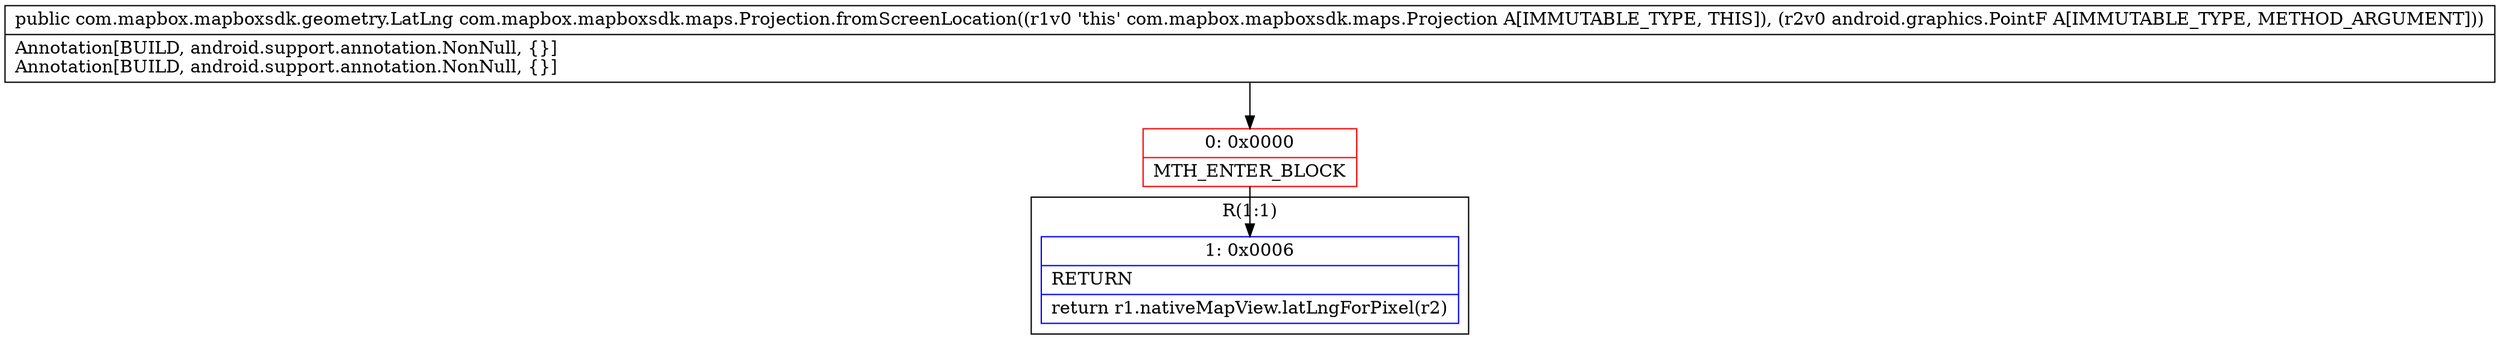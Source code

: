 digraph "CFG forcom.mapbox.mapboxsdk.maps.Projection.fromScreenLocation(Landroid\/graphics\/PointF;)Lcom\/mapbox\/mapboxsdk\/geometry\/LatLng;" {
subgraph cluster_Region_2032670718 {
label = "R(1:1)";
node [shape=record,color=blue];
Node_1 [shape=record,label="{1\:\ 0x0006|RETURN\l|return r1.nativeMapView.latLngForPixel(r2)\l}"];
}
Node_0 [shape=record,color=red,label="{0\:\ 0x0000|MTH_ENTER_BLOCK\l}"];
MethodNode[shape=record,label="{public com.mapbox.mapboxsdk.geometry.LatLng com.mapbox.mapboxsdk.maps.Projection.fromScreenLocation((r1v0 'this' com.mapbox.mapboxsdk.maps.Projection A[IMMUTABLE_TYPE, THIS]), (r2v0 android.graphics.PointF A[IMMUTABLE_TYPE, METHOD_ARGUMENT]))  | Annotation[BUILD, android.support.annotation.NonNull, \{\}]\lAnnotation[BUILD, android.support.annotation.NonNull, \{\}]\l}"];
MethodNode -> Node_0;
Node_0 -> Node_1;
}

